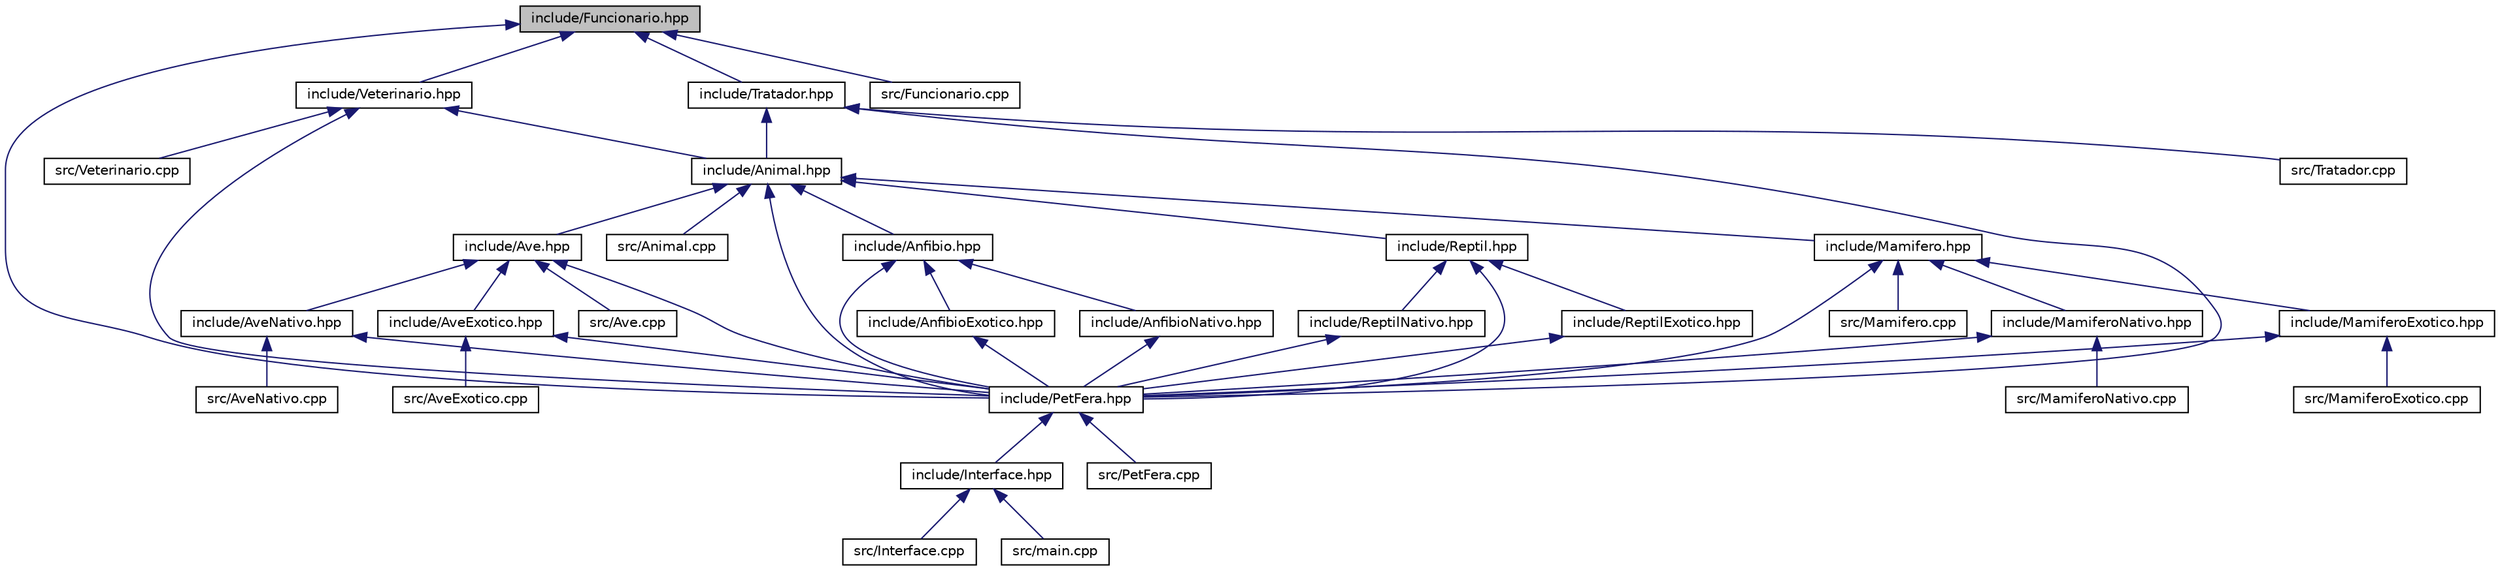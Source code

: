 digraph "include/Funcionario.hpp"
{
  edge [fontname="Helvetica",fontsize="10",labelfontname="Helvetica",labelfontsize="10"];
  node [fontname="Helvetica",fontsize="10",shape=record];
  Node4 [label="include/Funcionario.hpp",height=0.2,width=0.4,color="black", fillcolor="grey75", style="filled", fontcolor="black"];
  Node4 -> Node5 [dir="back",color="midnightblue",fontsize="10",style="solid",fontname="Helvetica"];
  Node5 [label="include/Veterinario.hpp",height=0.2,width=0.4,color="black", fillcolor="white", style="filled",URL="$Veterinario_8hpp.html",tooltip="Classe que representa os veterinários. "];
  Node5 -> Node6 [dir="back",color="midnightblue",fontsize="10",style="solid",fontname="Helvetica"];
  Node6 [label="include/Animal.hpp",height=0.2,width=0.4,color="black", fillcolor="white", style="filled",URL="$Animal_8hpp.html",tooltip="Classe que representa os animais. "];
  Node6 -> Node7 [dir="back",color="midnightblue",fontsize="10",style="solid",fontname="Helvetica"];
  Node7 [label="include/Anfibio.hpp",height=0.2,width=0.4,color="black", fillcolor="white", style="filled",URL="$Anfibio_8hpp_source.html"];
  Node7 -> Node8 [dir="back",color="midnightblue",fontsize="10",style="solid",fontname="Helvetica"];
  Node8 [label="include/AnfibioExotico.hpp",height=0.2,width=0.4,color="black", fillcolor="white", style="filled",URL="$AnfibioExotico_8hpp_source.html"];
  Node8 -> Node9 [dir="back",color="midnightblue",fontsize="10",style="solid",fontname="Helvetica"];
  Node9 [label="include/PetFera.hpp",height=0.2,width=0.4,color="black", fillcolor="white", style="filled",URL="$PetFera_8hpp.html",tooltip="Classe que representa o petshop. "];
  Node9 -> Node10 [dir="back",color="midnightblue",fontsize="10",style="solid",fontname="Helvetica"];
  Node10 [label="include/Interface.hpp",height=0.2,width=0.4,color="black", fillcolor="white", style="filled",URL="$Interface_8hpp.html",tooltip="Classe que representa a interface do projeto. "];
  Node10 -> Node11 [dir="back",color="midnightblue",fontsize="10",style="solid",fontname="Helvetica"];
  Node11 [label="src/Interface.cpp",height=0.2,width=0.4,color="black", fillcolor="white", style="filled",URL="$Interface_8cpp.html",tooltip="Implementação da classe que representa a interface do projeto. "];
  Node10 -> Node12 [dir="back",color="midnightblue",fontsize="10",style="solid",fontname="Helvetica"];
  Node12 [label="src/main.cpp",height=0.2,width=0.4,color="black", fillcolor="white", style="filled",URL="$main_8cpp.html",tooltip="Função principal. "];
  Node9 -> Node13 [dir="back",color="midnightblue",fontsize="10",style="solid",fontname="Helvetica"];
  Node13 [label="src/PetFera.cpp",height=0.2,width=0.4,color="black", fillcolor="white", style="filled",URL="$PetFera_8cpp.html",tooltip="Implementação da classe que representa o petshop. "];
  Node7 -> Node14 [dir="back",color="midnightblue",fontsize="10",style="solid",fontname="Helvetica"];
  Node14 [label="include/AnfibioNativo.hpp",height=0.2,width=0.4,color="black", fillcolor="white", style="filled",URL="$AnfibioNativo_8hpp_source.html"];
  Node14 -> Node9 [dir="back",color="midnightblue",fontsize="10",style="solid",fontname="Helvetica"];
  Node7 -> Node9 [dir="back",color="midnightblue",fontsize="10",style="solid",fontname="Helvetica"];
  Node6 -> Node15 [dir="back",color="midnightblue",fontsize="10",style="solid",fontname="Helvetica"];
  Node15 [label="include/Ave.hpp",height=0.2,width=0.4,color="black", fillcolor="white", style="filled",URL="$Ave_8hpp.html",tooltip="Classe que representa as aves. "];
  Node15 -> Node16 [dir="back",color="midnightblue",fontsize="10",style="solid",fontname="Helvetica"];
  Node16 [label="include/AveExotico.hpp",height=0.2,width=0.4,color="black", fillcolor="white", style="filled",URL="$AveExotico_8hpp.html",tooltip="Classe que representa as aves exóticas. "];
  Node16 -> Node9 [dir="back",color="midnightblue",fontsize="10",style="solid",fontname="Helvetica"];
  Node16 -> Node17 [dir="back",color="midnightblue",fontsize="10",style="solid",fontname="Helvetica"];
  Node17 [label="src/AveExotico.cpp",height=0.2,width=0.4,color="black", fillcolor="white", style="filled",URL="$AveExotico_8cpp.html",tooltip="Implementação da classe que representa as aves exóticas. "];
  Node15 -> Node18 [dir="back",color="midnightblue",fontsize="10",style="solid",fontname="Helvetica"];
  Node18 [label="include/AveNativo.hpp",height=0.2,width=0.4,color="black", fillcolor="white", style="filled",URL="$AveNativo_8hpp.html",tooltip="Classe que representa as aves nativas. "];
  Node18 -> Node9 [dir="back",color="midnightblue",fontsize="10",style="solid",fontname="Helvetica"];
  Node18 -> Node19 [dir="back",color="midnightblue",fontsize="10",style="solid",fontname="Helvetica"];
  Node19 [label="src/AveNativo.cpp",height=0.2,width=0.4,color="black", fillcolor="white", style="filled",URL="$AveNativo_8cpp.html",tooltip="Implementação da classe que representa as aves nativas. "];
  Node15 -> Node9 [dir="back",color="midnightblue",fontsize="10",style="solid",fontname="Helvetica"];
  Node15 -> Node20 [dir="back",color="midnightblue",fontsize="10",style="solid",fontname="Helvetica"];
  Node20 [label="src/Ave.cpp",height=0.2,width=0.4,color="black", fillcolor="white", style="filled",URL="$Ave_8cpp.html",tooltip="Implementação da classe que representa as aves. "];
  Node6 -> Node9 [dir="back",color="midnightblue",fontsize="10",style="solid",fontname="Helvetica"];
  Node6 -> Node21 [dir="back",color="midnightblue",fontsize="10",style="solid",fontname="Helvetica"];
  Node21 [label="include/Mamifero.hpp",height=0.2,width=0.4,color="black", fillcolor="white", style="filled",URL="$Mamifero_8hpp.html",tooltip="Classe que representa os mamíferos. "];
  Node21 -> Node9 [dir="back",color="midnightblue",fontsize="10",style="solid",fontname="Helvetica"];
  Node21 -> Node22 [dir="back",color="midnightblue",fontsize="10",style="solid",fontname="Helvetica"];
  Node22 [label="include/MamiferoExotico.hpp",height=0.2,width=0.4,color="black", fillcolor="white", style="filled",URL="$MamiferoExotico_8hpp.html",tooltip="Classe que representa os mamíferos exóticos. "];
  Node22 -> Node9 [dir="back",color="midnightblue",fontsize="10",style="solid",fontname="Helvetica"];
  Node22 -> Node23 [dir="back",color="midnightblue",fontsize="10",style="solid",fontname="Helvetica"];
  Node23 [label="src/MamiferoExotico.cpp",height=0.2,width=0.4,color="black", fillcolor="white", style="filled",URL="$MamiferoExotico_8cpp.html",tooltip="Implementação da classe que representa os mamíferos exóticos. "];
  Node21 -> Node24 [dir="back",color="midnightblue",fontsize="10",style="solid",fontname="Helvetica"];
  Node24 [label="include/MamiferoNativo.hpp",height=0.2,width=0.4,color="black", fillcolor="white", style="filled",URL="$MamiferoNativo_8hpp.html",tooltip="Classe que representa os mamíferos nativos. "];
  Node24 -> Node9 [dir="back",color="midnightblue",fontsize="10",style="solid",fontname="Helvetica"];
  Node24 -> Node25 [dir="back",color="midnightblue",fontsize="10",style="solid",fontname="Helvetica"];
  Node25 [label="src/MamiferoNativo.cpp",height=0.2,width=0.4,color="black", fillcolor="white", style="filled",URL="$MamiferoNativo_8cpp.html",tooltip="Implementação da classe que representa os mamíferos nativos. "];
  Node21 -> Node26 [dir="back",color="midnightblue",fontsize="10",style="solid",fontname="Helvetica"];
  Node26 [label="src/Mamifero.cpp",height=0.2,width=0.4,color="black", fillcolor="white", style="filled",URL="$Mamifero_8cpp.html",tooltip="Implementação da classe que representa os mamíferos. "];
  Node6 -> Node27 [dir="back",color="midnightblue",fontsize="10",style="solid",fontname="Helvetica"];
  Node27 [label="include/Reptil.hpp",height=0.2,width=0.4,color="black", fillcolor="white", style="filled",URL="$Reptil_8hpp_source.html"];
  Node27 -> Node9 [dir="back",color="midnightblue",fontsize="10",style="solid",fontname="Helvetica"];
  Node27 -> Node28 [dir="back",color="midnightblue",fontsize="10",style="solid",fontname="Helvetica"];
  Node28 [label="include/ReptilExotico.hpp",height=0.2,width=0.4,color="black", fillcolor="white", style="filled",URL="$ReptilExotico_8hpp_source.html"];
  Node28 -> Node9 [dir="back",color="midnightblue",fontsize="10",style="solid",fontname="Helvetica"];
  Node27 -> Node29 [dir="back",color="midnightblue",fontsize="10",style="solid",fontname="Helvetica"];
  Node29 [label="include/ReptilNativo.hpp",height=0.2,width=0.4,color="black", fillcolor="white", style="filled",URL="$ReptilNativo_8hpp_source.html"];
  Node29 -> Node9 [dir="back",color="midnightblue",fontsize="10",style="solid",fontname="Helvetica"];
  Node6 -> Node30 [dir="back",color="midnightblue",fontsize="10",style="solid",fontname="Helvetica"];
  Node30 [label="src/Animal.cpp",height=0.2,width=0.4,color="black", fillcolor="white", style="filled",URL="$Animal_8cpp.html",tooltip="Implementação da classe que representa os animais. "];
  Node5 -> Node9 [dir="back",color="midnightblue",fontsize="10",style="solid",fontname="Helvetica"];
  Node5 -> Node31 [dir="back",color="midnightblue",fontsize="10",style="solid",fontname="Helvetica"];
  Node31 [label="src/Veterinario.cpp",height=0.2,width=0.4,color="black", fillcolor="white", style="filled",URL="$Veterinario_8cpp.html",tooltip="Implementação da classe que representa os veterinários. "];
  Node4 -> Node32 [dir="back",color="midnightblue",fontsize="10",style="solid",fontname="Helvetica"];
  Node32 [label="include/Tratador.hpp",height=0.2,width=0.4,color="black", fillcolor="white", style="filled",URL="$Tratador_8hpp.html",tooltip="Classe que representa os tratadores dos animais. "];
  Node32 -> Node6 [dir="back",color="midnightblue",fontsize="10",style="solid",fontname="Helvetica"];
  Node32 -> Node9 [dir="back",color="midnightblue",fontsize="10",style="solid",fontname="Helvetica"];
  Node32 -> Node33 [dir="back",color="midnightblue",fontsize="10",style="solid",fontname="Helvetica"];
  Node33 [label="src/Tratador.cpp",height=0.2,width=0.4,color="black", fillcolor="white", style="filled",URL="$Tratador_8cpp.html",tooltip="Implementação da classe que representa os tratadores dos animais. "];
  Node4 -> Node9 [dir="back",color="midnightblue",fontsize="10",style="solid",fontname="Helvetica"];
  Node4 -> Node34 [dir="back",color="midnightblue",fontsize="10",style="solid",fontname="Helvetica"];
  Node34 [label="src/Funcionario.cpp",height=0.2,width=0.4,color="black", fillcolor="white", style="filled",URL="$Funcionario_8cpp.html",tooltip="Implementação da classe que representa os funcionarios. "];
}
